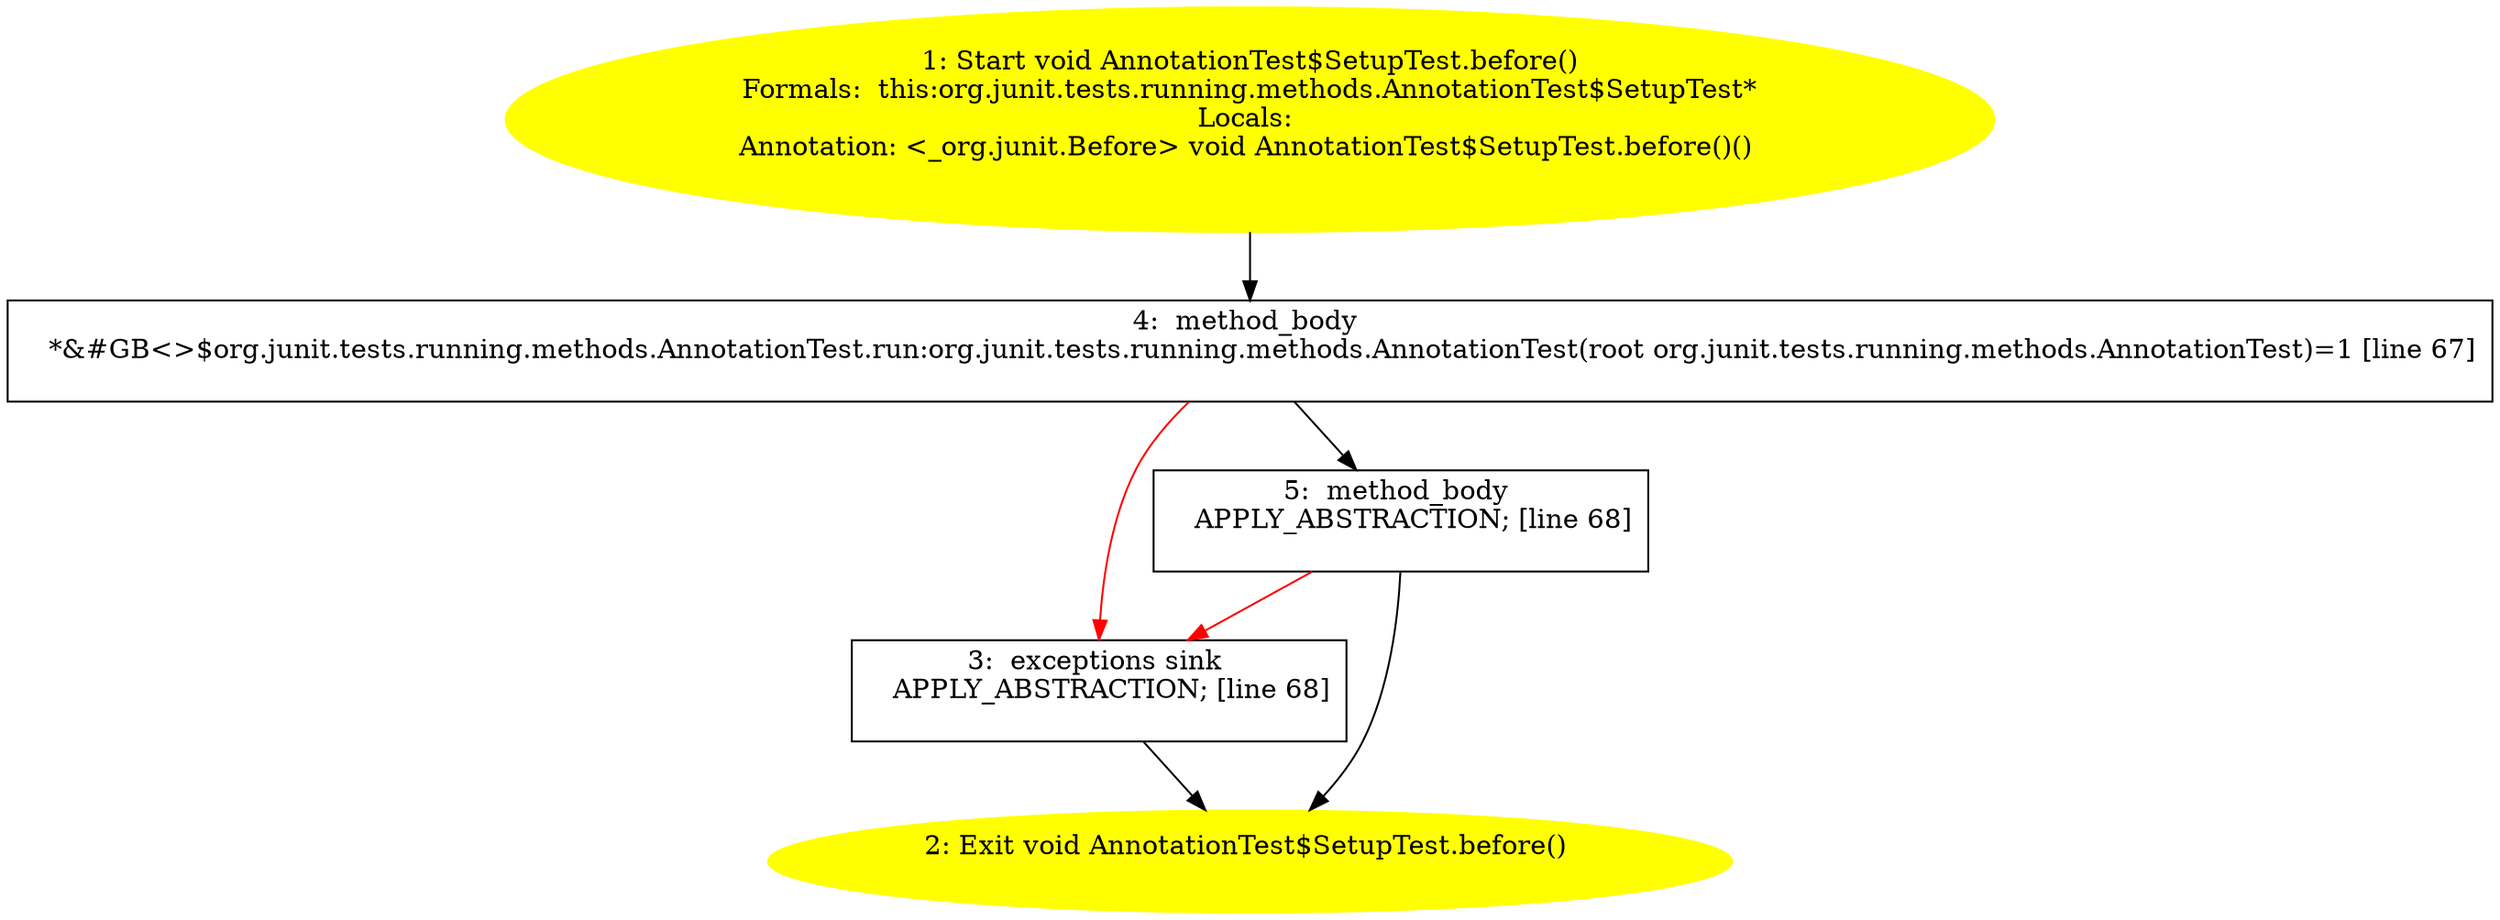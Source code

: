 /* @generated */
digraph cfg {
"org.junit.tests.running.methods.AnnotationTest$SetupTest.before():void.6a0a0405b98d95a92da03aefe413d2f0_1" [label="1: Start void AnnotationTest$SetupTest.before()\nFormals:  this:org.junit.tests.running.methods.AnnotationTest$SetupTest*\nLocals: \nAnnotation: <_org.junit.Before> void AnnotationTest$SetupTest.before()() \n  " color=yellow style=filled]
	

	 "org.junit.tests.running.methods.AnnotationTest$SetupTest.before():void.6a0a0405b98d95a92da03aefe413d2f0_1" -> "org.junit.tests.running.methods.AnnotationTest$SetupTest.before():void.6a0a0405b98d95a92da03aefe413d2f0_4" ;
"org.junit.tests.running.methods.AnnotationTest$SetupTest.before():void.6a0a0405b98d95a92da03aefe413d2f0_2" [label="2: Exit void AnnotationTest$SetupTest.before() \n  " color=yellow style=filled]
	

"org.junit.tests.running.methods.AnnotationTest$SetupTest.before():void.6a0a0405b98d95a92da03aefe413d2f0_3" [label="3:  exceptions sink \n   APPLY_ABSTRACTION; [line 68]\n " shape="box"]
	

	 "org.junit.tests.running.methods.AnnotationTest$SetupTest.before():void.6a0a0405b98d95a92da03aefe413d2f0_3" -> "org.junit.tests.running.methods.AnnotationTest$SetupTest.before():void.6a0a0405b98d95a92da03aefe413d2f0_2" ;
"org.junit.tests.running.methods.AnnotationTest$SetupTest.before():void.6a0a0405b98d95a92da03aefe413d2f0_4" [label="4:  method_body \n   *&#GB<>$org.junit.tests.running.methods.AnnotationTest.run:org.junit.tests.running.methods.AnnotationTest(root org.junit.tests.running.methods.AnnotationTest)=1 [line 67]\n " shape="box"]
	

	 "org.junit.tests.running.methods.AnnotationTest$SetupTest.before():void.6a0a0405b98d95a92da03aefe413d2f0_4" -> "org.junit.tests.running.methods.AnnotationTest$SetupTest.before():void.6a0a0405b98d95a92da03aefe413d2f0_5" ;
	 "org.junit.tests.running.methods.AnnotationTest$SetupTest.before():void.6a0a0405b98d95a92da03aefe413d2f0_4" -> "org.junit.tests.running.methods.AnnotationTest$SetupTest.before():void.6a0a0405b98d95a92da03aefe413d2f0_3" [color="red" ];
"org.junit.tests.running.methods.AnnotationTest$SetupTest.before():void.6a0a0405b98d95a92da03aefe413d2f0_5" [label="5:  method_body \n   APPLY_ABSTRACTION; [line 68]\n " shape="box"]
	

	 "org.junit.tests.running.methods.AnnotationTest$SetupTest.before():void.6a0a0405b98d95a92da03aefe413d2f0_5" -> "org.junit.tests.running.methods.AnnotationTest$SetupTest.before():void.6a0a0405b98d95a92da03aefe413d2f0_2" ;
	 "org.junit.tests.running.methods.AnnotationTest$SetupTest.before():void.6a0a0405b98d95a92da03aefe413d2f0_5" -> "org.junit.tests.running.methods.AnnotationTest$SetupTest.before():void.6a0a0405b98d95a92da03aefe413d2f0_3" [color="red" ];
}
